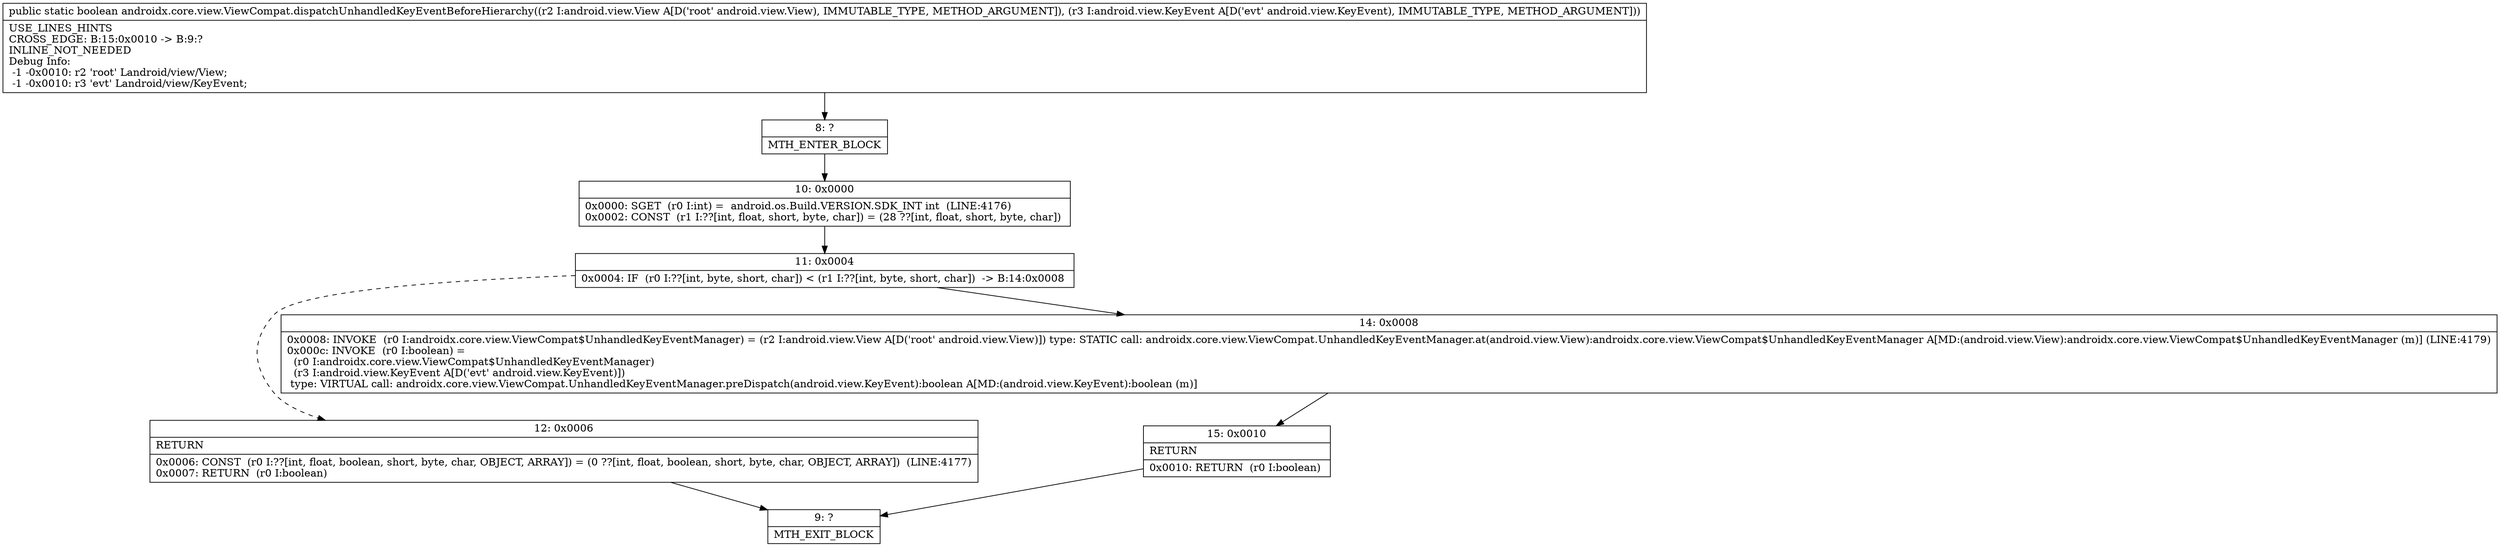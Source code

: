 digraph "CFG forandroidx.core.view.ViewCompat.dispatchUnhandledKeyEventBeforeHierarchy(Landroid\/view\/View;Landroid\/view\/KeyEvent;)Z" {
Node_8 [shape=record,label="{8\:\ ?|MTH_ENTER_BLOCK\l}"];
Node_10 [shape=record,label="{10\:\ 0x0000|0x0000: SGET  (r0 I:int) =  android.os.Build.VERSION.SDK_INT int  (LINE:4176)\l0x0002: CONST  (r1 I:??[int, float, short, byte, char]) = (28 ??[int, float, short, byte, char]) \l}"];
Node_11 [shape=record,label="{11\:\ 0x0004|0x0004: IF  (r0 I:??[int, byte, short, char]) \< (r1 I:??[int, byte, short, char])  \-\> B:14:0x0008 \l}"];
Node_12 [shape=record,label="{12\:\ 0x0006|RETURN\l|0x0006: CONST  (r0 I:??[int, float, boolean, short, byte, char, OBJECT, ARRAY]) = (0 ??[int, float, boolean, short, byte, char, OBJECT, ARRAY])  (LINE:4177)\l0x0007: RETURN  (r0 I:boolean) \l}"];
Node_9 [shape=record,label="{9\:\ ?|MTH_EXIT_BLOCK\l}"];
Node_14 [shape=record,label="{14\:\ 0x0008|0x0008: INVOKE  (r0 I:androidx.core.view.ViewCompat$UnhandledKeyEventManager) = (r2 I:android.view.View A[D('root' android.view.View)]) type: STATIC call: androidx.core.view.ViewCompat.UnhandledKeyEventManager.at(android.view.View):androidx.core.view.ViewCompat$UnhandledKeyEventManager A[MD:(android.view.View):androidx.core.view.ViewCompat$UnhandledKeyEventManager (m)] (LINE:4179)\l0x000c: INVOKE  (r0 I:boolean) = \l  (r0 I:androidx.core.view.ViewCompat$UnhandledKeyEventManager)\l  (r3 I:android.view.KeyEvent A[D('evt' android.view.KeyEvent)])\l type: VIRTUAL call: androidx.core.view.ViewCompat.UnhandledKeyEventManager.preDispatch(android.view.KeyEvent):boolean A[MD:(android.view.KeyEvent):boolean (m)]\l}"];
Node_15 [shape=record,label="{15\:\ 0x0010|RETURN\l|0x0010: RETURN  (r0 I:boolean) \l}"];
MethodNode[shape=record,label="{public static boolean androidx.core.view.ViewCompat.dispatchUnhandledKeyEventBeforeHierarchy((r2 I:android.view.View A[D('root' android.view.View), IMMUTABLE_TYPE, METHOD_ARGUMENT]), (r3 I:android.view.KeyEvent A[D('evt' android.view.KeyEvent), IMMUTABLE_TYPE, METHOD_ARGUMENT]))  | USE_LINES_HINTS\lCROSS_EDGE: B:15:0x0010 \-\> B:9:?\lINLINE_NOT_NEEDED\lDebug Info:\l  \-1 \-0x0010: r2 'root' Landroid\/view\/View;\l  \-1 \-0x0010: r3 'evt' Landroid\/view\/KeyEvent;\l}"];
MethodNode -> Node_8;Node_8 -> Node_10;
Node_10 -> Node_11;
Node_11 -> Node_12[style=dashed];
Node_11 -> Node_14;
Node_12 -> Node_9;
Node_14 -> Node_15;
Node_15 -> Node_9;
}

